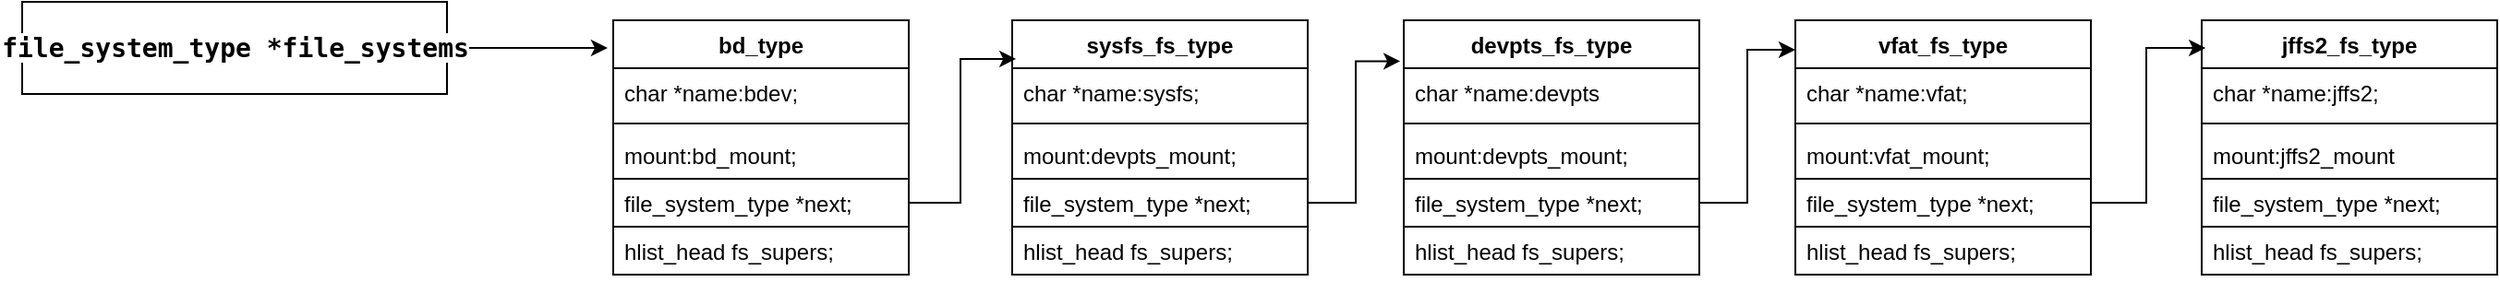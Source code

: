 <mxfile version="14.7.3" type="github">
  <diagram id="6PKobln8cYNJGnj_oJUX" name="Page-1">
    <mxGraphModel dx="-619" dy="-575" grid="1" gridSize="10" guides="1" tooltips="1" connect="1" arrows="1" fold="1" page="1" pageScale="1" pageWidth="827" pageHeight="1169" math="0" shadow="0">
      <root>
        <mxCell id="0" />
        <mxCell id="1" parent="0" />
        <mxCell id="7jKvuNE3K7mqS99513ND-159" style="edgeStyle=orthogonalEdgeStyle;rounded=0;orthogonalLoop=1;jettySize=auto;html=1;entryX=-0.019;entryY=0.109;entryDx=0;entryDy=0;entryPerimeter=0;fontSize=12;" edge="1" parent="1" source="7jKvuNE3K7mqS99513ND-17" target="7jKvuNE3K7mqS99513ND-142">
          <mxGeometry relative="1" as="geometry" />
        </mxCell>
        <mxCell id="7jKvuNE3K7mqS99513ND-17" value="&lt;font style=&quot;font-size: 14px&quot;&gt;&lt;b&gt;&lt;span style=&quot;font-family: &amp;#34;droid sans mono&amp;#34; , monospace , monospace , &amp;#34;droid sans fallback&amp;#34; ; text-align: left ; background-color: rgb(255 , 255 , 255)&quot;&gt;file_system_type&amp;nbsp;&lt;/span&gt;&lt;span style=&quot;font-family: &amp;#34;droid sans mono&amp;#34; , monospace , monospace , &amp;#34;droid sans fallback&amp;#34; ; text-align: left ; background-color: rgb(255 , 255 , 255)&quot;&gt;*file_systems&lt;/span&gt;&lt;/b&gt;&lt;/font&gt;" style="html=1;" vertex="1" parent="1">
          <mxGeometry x="2400" y="1260" width="230" height="50" as="geometry" />
        </mxCell>
        <mxCell id="7jKvuNE3K7mqS99513ND-123" value="vfat_fs_type" style="swimlane;fontStyle=1;align=center;verticalAlign=top;childLayout=stackLayout;horizontal=1;startSize=26;horizontalStack=0;resizeParent=1;resizeParentMax=0;resizeLast=0;collapsible=1;marginBottom=0;strokeColor=#000000;fillColor=none;gradientColor=none;" vertex="1" parent="1">
          <mxGeometry x="3360" y="1270" width="160" height="138" as="geometry" />
        </mxCell>
        <mxCell id="7jKvuNE3K7mqS99513ND-124" value="char *name:vfat;" style="text;strokeColor=none;fillColor=none;align=left;verticalAlign=top;spacingLeft=4;spacingRight=4;overflow=hidden;rotatable=0;points=[[0,0.5],[1,0.5]];portConstraint=eastwest;" vertex="1" parent="7jKvuNE3K7mqS99513ND-123">
          <mxGeometry y="26" width="160" height="26" as="geometry" />
        </mxCell>
        <mxCell id="7jKvuNE3K7mqS99513ND-125" value="" style="line;strokeWidth=1;fillColor=none;align=left;verticalAlign=middle;spacingTop=-1;spacingLeft=3;spacingRight=3;rotatable=0;labelPosition=right;points=[];portConstraint=eastwest;" vertex="1" parent="7jKvuNE3K7mqS99513ND-123">
          <mxGeometry y="52" width="160" height="8" as="geometry" />
        </mxCell>
        <mxCell id="7jKvuNE3K7mqS99513ND-126" value="mount:vfat_mount;" style="text;strokeColor=none;fillColor=none;align=left;verticalAlign=top;spacingLeft=4;spacingRight=4;overflow=hidden;rotatable=0;points=[[0,0.5],[1,0.5]];portConstraint=eastwest;" vertex="1" parent="7jKvuNE3K7mqS99513ND-123">
          <mxGeometry y="60" width="160" height="26" as="geometry" />
        </mxCell>
        <mxCell id="7jKvuNE3K7mqS99513ND-127" value="file_system_type *next;" style="text;align=left;verticalAlign=top;spacingLeft=4;spacingRight=4;overflow=hidden;rotatable=0;points=[[0,0.5],[1,0.5]];portConstraint=eastwest;strokeColor=#000000;" vertex="1" parent="7jKvuNE3K7mqS99513ND-123">
          <mxGeometry y="86" width="160" height="26" as="geometry" />
        </mxCell>
        <mxCell id="7jKvuNE3K7mqS99513ND-128" value="hlist_head fs_supers; " style="text;align=left;verticalAlign=top;spacingLeft=4;spacingRight=4;overflow=hidden;rotatable=0;points=[[0,0.5],[1,0.5]];portConstraint=eastwest;strokeColor=#000000;" vertex="1" parent="7jKvuNE3K7mqS99513ND-123">
          <mxGeometry y="112" width="160" height="26" as="geometry" />
        </mxCell>
        <mxCell id="7jKvuNE3K7mqS99513ND-131" value="jffs2_fs_type" style="swimlane;fontStyle=1;align=center;verticalAlign=top;childLayout=stackLayout;horizontal=1;startSize=26;horizontalStack=0;resizeParent=1;resizeParentMax=0;resizeLast=0;collapsible=1;marginBottom=0;strokeColor=#000000;fillColor=none;gradientColor=none;" vertex="1" parent="1">
          <mxGeometry x="3580" y="1270" width="160" height="138" as="geometry" />
        </mxCell>
        <mxCell id="7jKvuNE3K7mqS99513ND-132" value="char *name:jffs2;" style="text;strokeColor=none;fillColor=none;align=left;verticalAlign=top;spacingLeft=4;spacingRight=4;overflow=hidden;rotatable=0;points=[[0,0.5],[1,0.5]];portConstraint=eastwest;" vertex="1" parent="7jKvuNE3K7mqS99513ND-131">
          <mxGeometry y="26" width="160" height="26" as="geometry" />
        </mxCell>
        <mxCell id="7jKvuNE3K7mqS99513ND-133" value="" style="line;strokeWidth=1;fillColor=none;align=left;verticalAlign=middle;spacingTop=-1;spacingLeft=3;spacingRight=3;rotatable=0;labelPosition=right;points=[];portConstraint=eastwest;" vertex="1" parent="7jKvuNE3K7mqS99513ND-131">
          <mxGeometry y="52" width="160" height="8" as="geometry" />
        </mxCell>
        <mxCell id="7jKvuNE3K7mqS99513ND-134" value="mount:jffs2_mount" style="text;strokeColor=none;fillColor=none;align=left;verticalAlign=top;spacingLeft=4;spacingRight=4;overflow=hidden;rotatable=0;points=[[0,0.5],[1,0.5]];portConstraint=eastwest;" vertex="1" parent="7jKvuNE3K7mqS99513ND-131">
          <mxGeometry y="60" width="160" height="26" as="geometry" />
        </mxCell>
        <mxCell id="7jKvuNE3K7mqS99513ND-135" value="file_system_type *next;" style="text;fillColor=none;align=left;verticalAlign=top;spacingLeft=4;spacingRight=4;overflow=hidden;rotatable=0;points=[[0,0.5],[1,0.5]];portConstraint=eastwest;strokeColor=#000000;" vertex="1" parent="7jKvuNE3K7mqS99513ND-131">
          <mxGeometry y="86" width="160" height="26" as="geometry" />
        </mxCell>
        <mxCell id="7jKvuNE3K7mqS99513ND-136" value="hlist_head fs_supers; " style="text;fillColor=none;align=left;verticalAlign=top;spacingLeft=4;spacingRight=4;overflow=hidden;rotatable=0;points=[[0,0.5],[1,0.5]];portConstraint=eastwest;strokeColor=#000000;" vertex="1" parent="7jKvuNE3K7mqS99513ND-131">
          <mxGeometry y="112" width="160" height="26" as="geometry" />
        </mxCell>
        <mxCell id="7jKvuNE3K7mqS99513ND-137" style="edgeStyle=orthogonalEdgeStyle;rounded=0;orthogonalLoop=1;jettySize=auto;html=1;entryX=0.013;entryY=0.109;entryDx=0;entryDy=0;entryPerimeter=0;fontSize=12;" edge="1" parent="1" source="7jKvuNE3K7mqS99513ND-127" target="7jKvuNE3K7mqS99513ND-131">
          <mxGeometry relative="1" as="geometry" />
        </mxCell>
        <mxCell id="7jKvuNE3K7mqS99513ND-138" value="sysfs_fs_type" style="swimlane;fontStyle=1;align=center;verticalAlign=top;childLayout=stackLayout;horizontal=1;startSize=26;horizontalStack=0;resizeParent=1;resizeParentMax=0;resizeLast=0;collapsible=1;marginBottom=0;strokeColor=#000000;fillColor=none;gradientColor=none;" vertex="1" parent="1">
          <mxGeometry x="2936" y="1270" width="160" height="138" as="geometry" />
        </mxCell>
        <mxCell id="7jKvuNE3K7mqS99513ND-139" value="char *name:sysfs;" style="text;strokeColor=none;fillColor=none;align=left;verticalAlign=top;spacingLeft=4;spacingRight=4;overflow=hidden;rotatable=0;points=[[0,0.5],[1,0.5]];portConstraint=eastwest;" vertex="1" parent="7jKvuNE3K7mqS99513ND-138">
          <mxGeometry y="26" width="160" height="26" as="geometry" />
        </mxCell>
        <mxCell id="7jKvuNE3K7mqS99513ND-140" value="" style="line;strokeWidth=1;fillColor=none;align=left;verticalAlign=middle;spacingTop=-1;spacingLeft=3;spacingRight=3;rotatable=0;labelPosition=right;points=[];portConstraint=eastwest;" vertex="1" parent="7jKvuNE3K7mqS99513ND-138">
          <mxGeometry y="52" width="160" height="8" as="geometry" />
        </mxCell>
        <mxCell id="7jKvuNE3K7mqS99513ND-141" value="mount:devpts_mount;" style="text;strokeColor=none;fillColor=none;align=left;verticalAlign=top;spacingLeft=4;spacingRight=4;overflow=hidden;rotatable=0;points=[[0,0.5],[1,0.5]];portConstraint=eastwest;" vertex="1" parent="7jKvuNE3K7mqS99513ND-138">
          <mxGeometry y="60" width="160" height="26" as="geometry" />
        </mxCell>
        <mxCell id="7jKvuNE3K7mqS99513ND-151" value="file_system_type *next;" style="text;align=left;verticalAlign=top;spacingLeft=4;spacingRight=4;overflow=hidden;rotatable=0;points=[[0,0.5],[1,0.5]];portConstraint=eastwest;strokeColor=#000000;" vertex="1" parent="7jKvuNE3K7mqS99513ND-138">
          <mxGeometry y="86" width="160" height="26" as="geometry" />
        </mxCell>
        <mxCell id="7jKvuNE3K7mqS99513ND-157" value="hlist_head fs_supers; " style="text;align=left;verticalAlign=top;spacingLeft=4;spacingRight=4;overflow=hidden;rotatable=0;points=[[0,0.5],[1,0.5]];portConstraint=eastwest;strokeColor=#000000;" vertex="1" parent="7jKvuNE3K7mqS99513ND-138">
          <mxGeometry y="112" width="160" height="26" as="geometry" />
        </mxCell>
        <mxCell id="7jKvuNE3K7mqS99513ND-142" value="bd_type" style="swimlane;fontStyle=1;align=center;verticalAlign=top;childLayout=stackLayout;horizontal=1;startSize=26;horizontalStack=0;resizeParent=1;resizeParentMax=0;resizeLast=0;collapsible=1;marginBottom=0;strokeColor=#000000;fillColor=none;gradientColor=none;" vertex="1" parent="1">
          <mxGeometry x="2720" y="1270" width="160" height="138" as="geometry" />
        </mxCell>
        <mxCell id="7jKvuNE3K7mqS99513ND-143" value="char *name:bdev;" style="text;strokeColor=none;fillColor=none;align=left;verticalAlign=top;spacingLeft=4;spacingRight=4;overflow=hidden;rotatable=0;points=[[0,0.5],[1,0.5]];portConstraint=eastwest;" vertex="1" parent="7jKvuNE3K7mqS99513ND-142">
          <mxGeometry y="26" width="160" height="26" as="geometry" />
        </mxCell>
        <mxCell id="7jKvuNE3K7mqS99513ND-144" value="" style="line;strokeWidth=1;fillColor=none;align=left;verticalAlign=middle;spacingTop=-1;spacingLeft=3;spacingRight=3;rotatable=0;labelPosition=right;points=[];portConstraint=eastwest;" vertex="1" parent="7jKvuNE3K7mqS99513ND-142">
          <mxGeometry y="52" width="160" height="8" as="geometry" />
        </mxCell>
        <mxCell id="7jKvuNE3K7mqS99513ND-145" value="mount:bd_mount;" style="text;strokeColor=none;fillColor=none;align=left;verticalAlign=top;spacingLeft=4;spacingRight=4;overflow=hidden;rotatable=0;points=[[0,0.5],[1,0.5]];portConstraint=eastwest;" vertex="1" parent="7jKvuNE3K7mqS99513ND-142">
          <mxGeometry y="60" width="160" height="26" as="geometry" />
        </mxCell>
        <mxCell id="7jKvuNE3K7mqS99513ND-150" value="file_system_type *next;" style="text;fillColor=none;align=left;verticalAlign=top;spacingLeft=4;spacingRight=4;overflow=hidden;rotatable=0;points=[[0,0.5],[1,0.5]];portConstraint=eastwest;strokeColor=#000000;" vertex="1" parent="7jKvuNE3K7mqS99513ND-142">
          <mxGeometry y="86" width="160" height="26" as="geometry" />
        </mxCell>
        <mxCell id="7jKvuNE3K7mqS99513ND-158" value="hlist_head fs_supers; " style="text;fillColor=none;align=left;verticalAlign=top;spacingLeft=4;spacingRight=4;overflow=hidden;rotatable=0;points=[[0,0.5],[1,0.5]];portConstraint=eastwest;strokeColor=#000000;" vertex="1" parent="7jKvuNE3K7mqS99513ND-142">
          <mxGeometry y="112" width="160" height="26" as="geometry" />
        </mxCell>
        <mxCell id="7jKvuNE3K7mqS99513ND-146" value="devpts_fs_type" style="swimlane;fontStyle=1;align=center;verticalAlign=top;childLayout=stackLayout;horizontal=1;startSize=26;horizontalStack=0;resizeParent=1;resizeParentMax=0;resizeLast=0;collapsible=1;marginBottom=0;strokeColor=#000000;fillColor=none;gradientColor=none;" vertex="1" parent="1">
          <mxGeometry x="3148" y="1270" width="160" height="138" as="geometry" />
        </mxCell>
        <mxCell id="7jKvuNE3K7mqS99513ND-147" value="char *name:devpts" style="text;strokeColor=none;fillColor=none;align=left;verticalAlign=top;spacingLeft=4;spacingRight=4;overflow=hidden;rotatable=0;points=[[0,0.5],[1,0.5]];portConstraint=eastwest;" vertex="1" parent="7jKvuNE3K7mqS99513ND-146">
          <mxGeometry y="26" width="160" height="26" as="geometry" />
        </mxCell>
        <mxCell id="7jKvuNE3K7mqS99513ND-148" value="" style="line;strokeWidth=1;fillColor=none;align=left;verticalAlign=middle;spacingTop=-1;spacingLeft=3;spacingRight=3;rotatable=0;labelPosition=right;points=[];portConstraint=eastwest;" vertex="1" parent="7jKvuNE3K7mqS99513ND-146">
          <mxGeometry y="52" width="160" height="8" as="geometry" />
        </mxCell>
        <mxCell id="7jKvuNE3K7mqS99513ND-149" value="mount:devpts_mount;" style="text;strokeColor=none;fillColor=none;align=left;verticalAlign=top;spacingLeft=4;spacingRight=4;overflow=hidden;rotatable=0;points=[[0,0.5],[1,0.5]];portConstraint=eastwest;" vertex="1" parent="7jKvuNE3K7mqS99513ND-146">
          <mxGeometry y="60" width="160" height="26" as="geometry" />
        </mxCell>
        <mxCell id="7jKvuNE3K7mqS99513ND-152" value="file_system_type *next;" style="text;fillColor=none;align=left;verticalAlign=top;spacingLeft=4;spacingRight=4;overflow=hidden;rotatable=0;points=[[0,0.5],[1,0.5]];portConstraint=eastwest;strokeColor=#000000;" vertex="1" parent="7jKvuNE3K7mqS99513ND-146">
          <mxGeometry y="86" width="160" height="26" as="geometry" />
        </mxCell>
        <mxCell id="7jKvuNE3K7mqS99513ND-156" value="hlist_head fs_supers; " style="text;fillColor=none;align=left;verticalAlign=top;spacingLeft=4;spacingRight=4;overflow=hidden;rotatable=0;points=[[0,0.5],[1,0.5]];portConstraint=eastwest;strokeColor=#000000;" vertex="1" parent="7jKvuNE3K7mqS99513ND-146">
          <mxGeometry y="112" width="160" height="26" as="geometry" />
        </mxCell>
        <mxCell id="7jKvuNE3K7mqS99513ND-153" style="edgeStyle=orthogonalEdgeStyle;rounded=0;orthogonalLoop=1;jettySize=auto;html=1;entryX=0.013;entryY=0.152;entryDx=0;entryDy=0;entryPerimeter=0;fontSize=12;" edge="1" parent="1" source="7jKvuNE3K7mqS99513ND-150" target="7jKvuNE3K7mqS99513ND-138">
          <mxGeometry relative="1" as="geometry" />
        </mxCell>
        <mxCell id="7jKvuNE3K7mqS99513ND-154" style="edgeStyle=orthogonalEdgeStyle;rounded=0;orthogonalLoop=1;jettySize=auto;html=1;entryX=-0.012;entryY=0.161;entryDx=0;entryDy=0;entryPerimeter=0;fontSize=12;" edge="1" parent="1" source="7jKvuNE3K7mqS99513ND-151" target="7jKvuNE3K7mqS99513ND-146">
          <mxGeometry relative="1" as="geometry" />
        </mxCell>
        <mxCell id="7jKvuNE3K7mqS99513ND-155" style="edgeStyle=orthogonalEdgeStyle;rounded=0;orthogonalLoop=1;jettySize=auto;html=1;entryX=0;entryY=0.116;entryDx=0;entryDy=0;entryPerimeter=0;fontSize=12;" edge="1" parent="1" source="7jKvuNE3K7mqS99513ND-152" target="7jKvuNE3K7mqS99513ND-123">
          <mxGeometry relative="1" as="geometry" />
        </mxCell>
      </root>
    </mxGraphModel>
  </diagram>
</mxfile>
